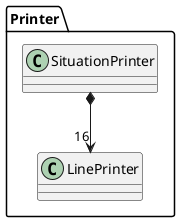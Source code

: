 @startuml
package Printer{
    class LinePrinter
    class SituationPrinter

    SituationPrinter *--> "16" LinePrinter
}
@enduml